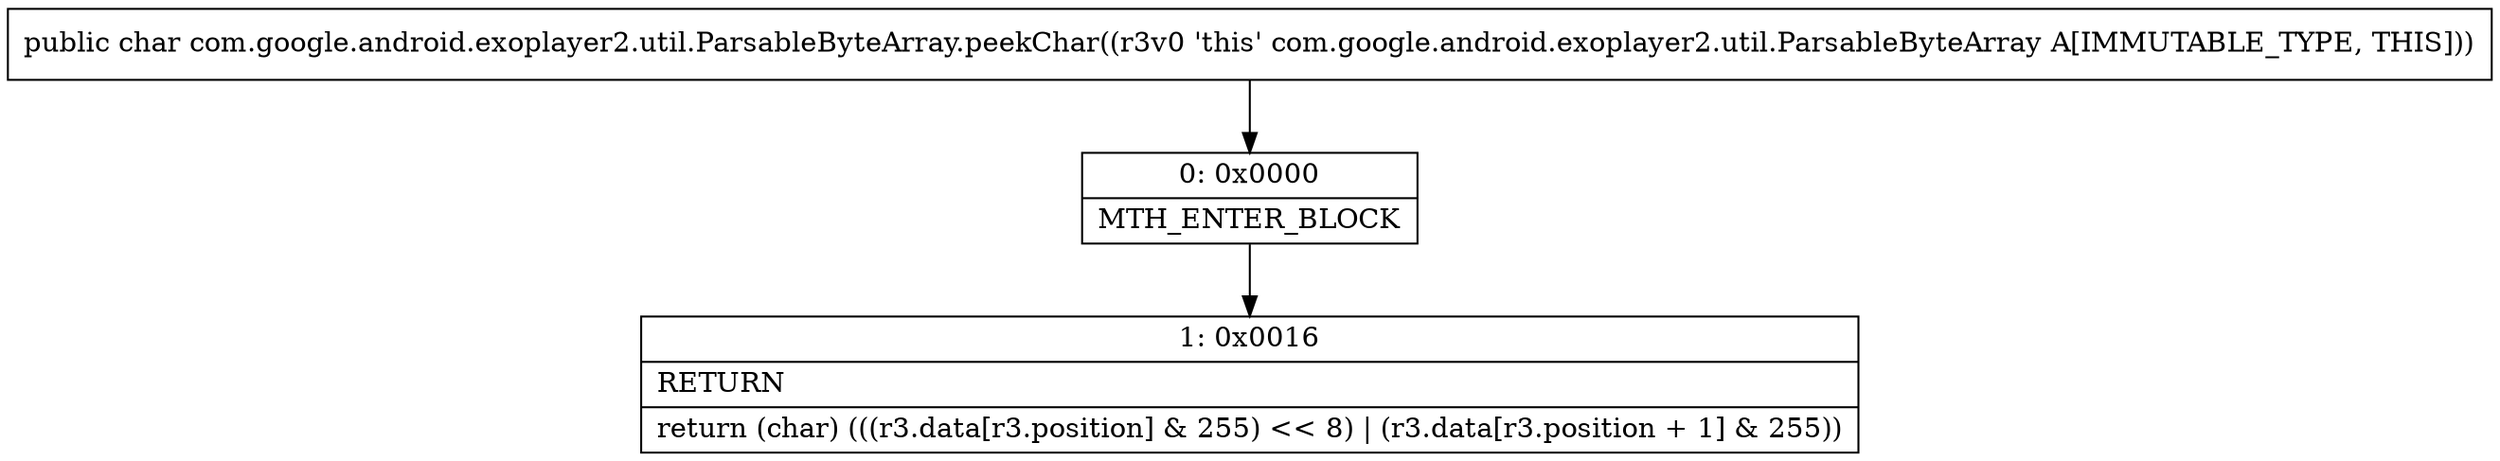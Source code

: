 digraph "CFG forcom.google.android.exoplayer2.util.ParsableByteArray.peekChar()C" {
Node_0 [shape=record,label="{0\:\ 0x0000|MTH_ENTER_BLOCK\l}"];
Node_1 [shape=record,label="{1\:\ 0x0016|RETURN\l|return (char) (((r3.data[r3.position] & 255) \<\< 8) \| (r3.data[r3.position + 1] & 255))\l}"];
MethodNode[shape=record,label="{public char com.google.android.exoplayer2.util.ParsableByteArray.peekChar((r3v0 'this' com.google.android.exoplayer2.util.ParsableByteArray A[IMMUTABLE_TYPE, THIS])) }"];
MethodNode -> Node_0;
Node_0 -> Node_1;
}

